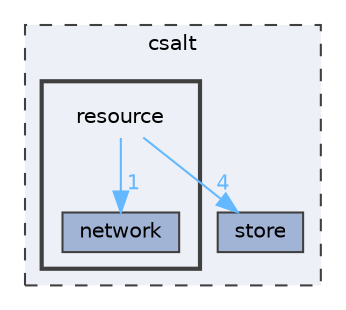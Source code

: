 digraph "csalt/resource"
{
 // LATEX_PDF_SIZE
  bgcolor="transparent";
  edge [fontname=Helvetica,fontsize=10,labelfontname=Helvetica,labelfontsize=10];
  node [fontname=Helvetica,fontsize=10,shape=box,height=0.2,width=0.4];
  compound=true
  subgraph clusterdir_d4118b8b1aebc91b3478ca01c62ed377 {
    graph [ bgcolor="#edf0f7", pencolor="grey25", label="csalt", fontname=Helvetica,fontsize=10 style="filled,dashed", URL="dir_d4118b8b1aebc91b3478ca01c62ed377.html",tooltip=""]
  dir_53d67117eb1d4756ba48396589de2754 [label="store", fillcolor="#a2b4d6", color="grey25", style="filled", URL="dir_53d67117eb1d4756ba48396589de2754.html",tooltip=""];
  subgraph clusterdir_e800e0da35fa926aeebf5a3d5acbdd01 {
    graph [ bgcolor="#edf0f7", pencolor="grey25", label="", fontname=Helvetica,fontsize=10 style="filled,bold", URL="dir_e800e0da35fa926aeebf5a3d5acbdd01.html",tooltip=""]
    dir_e800e0da35fa926aeebf5a3d5acbdd01 [shape=plaintext, label="resource"];
  dir_a28ddbb8888ebb8de4b3f00c9ae6230f [label="network", fillcolor="#a2b4d6", color="grey25", style="filled", URL="dir_a28ddbb8888ebb8de4b3f00c9ae6230f.html",tooltip=""];
  }
  }
  dir_e800e0da35fa926aeebf5a3d5acbdd01->dir_53d67117eb1d4756ba48396589de2754 [headlabel="4", labeldistance=1.5 headhref="dir_000008_000010.html" href="dir_000008_000010.html" color="steelblue1" fontcolor="steelblue1"];
  dir_e800e0da35fa926aeebf5a3d5acbdd01->dir_a28ddbb8888ebb8de4b3f00c9ae6230f [headlabel="1", labeldistance=1.5 headhref="dir_000008_000002.html" href="dir_000008_000002.html" color="steelblue1" fontcolor="steelblue1"];
}
